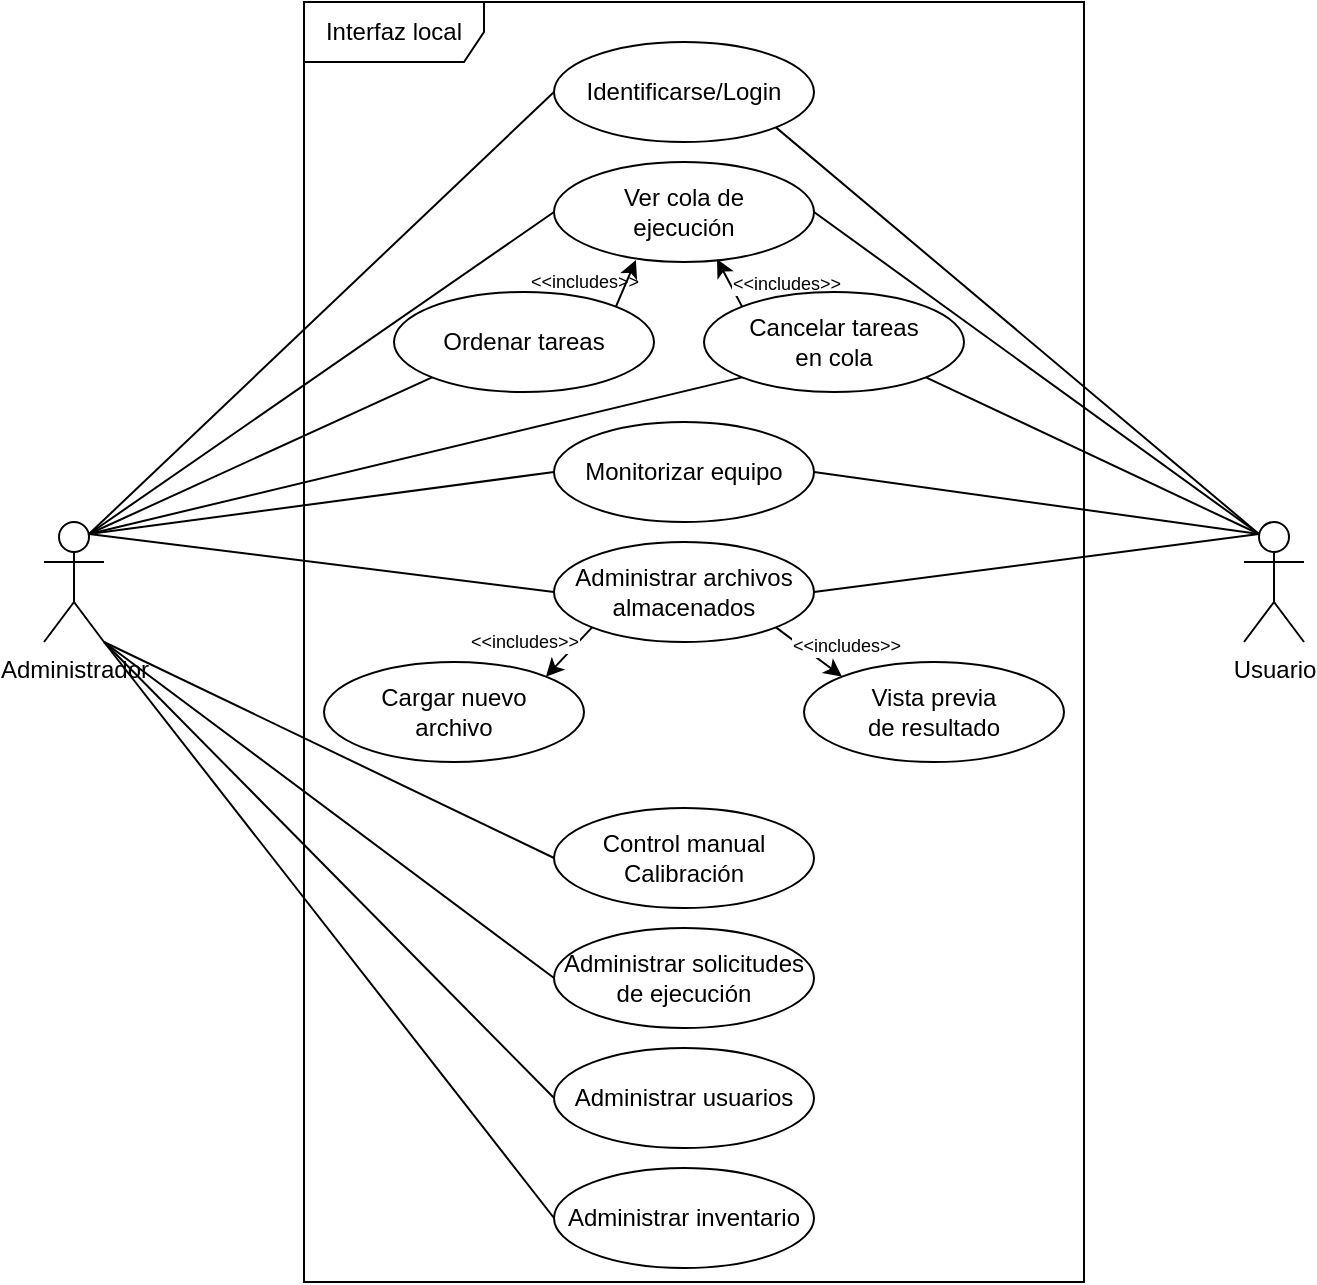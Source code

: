 <mxfile version="21.1.1" type="device">
  <diagram name="Página-1" id="rmCfl0JLRaQk26s9B4fD">
    <mxGraphModel dx="880" dy="462" grid="1" gridSize="10" guides="1" tooltips="1" connect="1" arrows="1" fold="1" page="1" pageScale="1" pageWidth="1169" pageHeight="826" math="0" shadow="0">
      <root>
        <mxCell id="0" />
        <mxCell id="1" parent="0" />
        <mxCell id="yvp51z9Jh3I_EzKP5bKD-22" value="&amp;lt;&amp;lt;includes&amp;gt;&amp;gt;" style="edgeLabel;html=1;align=center;verticalAlign=middle;resizable=0;points=[];fontSize=9;" vertex="1" connectable="0" parent="1">
          <mxGeometry x="430.002" y="180.003" as="geometry" />
        </mxCell>
        <mxCell id="-Jx4wpZNktJ247E23Xo_-13" style="rounded=0;orthogonalLoop=1;jettySize=auto;html=1;exitX=0.75;exitY=0.1;exitDx=0;exitDy=0;exitPerimeter=0;entryX=0;entryY=0.5;entryDx=0;entryDy=0;endArrow=none;endFill=0;" parent="1" source="9z3Kp4e7Dxmu1gcADGb1-1" target="9z3Kp4e7Dxmu1gcADGb1-3" edge="1">
          <mxGeometry relative="1" as="geometry" />
        </mxCell>
        <mxCell id="-Jx4wpZNktJ247E23Xo_-14" style="rounded=0;orthogonalLoop=1;jettySize=auto;html=1;exitX=0.75;exitY=0.1;exitDx=0;exitDy=0;exitPerimeter=0;entryX=0;entryY=0.5;entryDx=0;entryDy=0;endArrow=none;endFill=0;" parent="1" source="9z3Kp4e7Dxmu1gcADGb1-1" target="9z3Kp4e7Dxmu1gcADGb1-9" edge="1">
          <mxGeometry relative="1" as="geometry" />
        </mxCell>
        <mxCell id="-Jx4wpZNktJ247E23Xo_-15" style="rounded=0;orthogonalLoop=1;jettySize=auto;html=1;exitX=0.75;exitY=0.1;exitDx=0;exitDy=0;exitPerimeter=0;entryX=0;entryY=0.5;entryDx=0;entryDy=0;endArrow=none;endFill=0;" parent="1" source="9z3Kp4e7Dxmu1gcADGb1-1" target="9z3Kp4e7Dxmu1gcADGb1-5" edge="1">
          <mxGeometry relative="1" as="geometry" />
        </mxCell>
        <mxCell id="-Jx4wpZNktJ247E23Xo_-16" style="rounded=0;orthogonalLoop=1;jettySize=auto;html=1;exitX=0.75;exitY=0.1;exitDx=0;exitDy=0;exitPerimeter=0;entryX=0;entryY=0.5;entryDx=0;entryDy=0;endArrow=none;endFill=0;" parent="1" source="9z3Kp4e7Dxmu1gcADGb1-1" target="-Jx4wpZNktJ247E23Xo_-1" edge="1">
          <mxGeometry relative="1" as="geometry" />
        </mxCell>
        <mxCell id="-Jx4wpZNktJ247E23Xo_-18" style="rounded=0;orthogonalLoop=1;jettySize=auto;html=1;exitX=1;exitY=1;exitDx=0;exitDy=0;exitPerimeter=0;entryX=0;entryY=0.5;entryDx=0;entryDy=0;endArrow=none;endFill=0;" parent="1" source="9z3Kp4e7Dxmu1gcADGb1-1" target="-Jx4wpZNktJ247E23Xo_-3" edge="1">
          <mxGeometry relative="1" as="geometry" />
        </mxCell>
        <mxCell id="-Jx4wpZNktJ247E23Xo_-19" style="rounded=0;orthogonalLoop=1;jettySize=auto;html=1;exitX=1;exitY=1;exitDx=0;exitDy=0;exitPerimeter=0;entryX=0;entryY=0.5;entryDx=0;entryDy=0;endArrow=none;endFill=0;" parent="1" source="9z3Kp4e7Dxmu1gcADGb1-1" target="-Jx4wpZNktJ247E23Xo_-4" edge="1">
          <mxGeometry relative="1" as="geometry" />
        </mxCell>
        <mxCell id="-Jx4wpZNktJ247E23Xo_-21" style="rounded=0;orthogonalLoop=1;jettySize=auto;html=1;exitX=1;exitY=1;exitDx=0;exitDy=0;exitPerimeter=0;entryX=0;entryY=0.5;entryDx=0;entryDy=0;endArrow=none;endFill=0;" parent="1" source="9z3Kp4e7Dxmu1gcADGb1-1" target="-Jx4wpZNktJ247E23Xo_-5" edge="1">
          <mxGeometry relative="1" as="geometry" />
        </mxCell>
        <mxCell id="-Jx4wpZNktJ247E23Xo_-22" style="rounded=0;orthogonalLoop=1;jettySize=auto;html=1;exitX=1;exitY=1;exitDx=0;exitDy=0;exitPerimeter=0;entryX=0;entryY=0.5;entryDx=0;entryDy=0;endArrow=none;endFill=0;" parent="1" source="9z3Kp4e7Dxmu1gcADGb1-1" target="-Jx4wpZNktJ247E23Xo_-11" edge="1">
          <mxGeometry relative="1" as="geometry" />
        </mxCell>
        <mxCell id="yvp51z9Jh3I_EzKP5bKD-23" style="rounded=0;orthogonalLoop=1;jettySize=auto;html=1;exitX=0.75;exitY=0.1;exitDx=0;exitDy=0;exitPerimeter=0;entryX=0;entryY=1;entryDx=0;entryDy=0;endArrow=none;endFill=0;" edge="1" parent="1" source="9z3Kp4e7Dxmu1gcADGb1-1" target="yvp51z9Jh3I_EzKP5bKD-18">
          <mxGeometry relative="1" as="geometry" />
        </mxCell>
        <mxCell id="yvp51z9Jh3I_EzKP5bKD-25" style="rounded=0;orthogonalLoop=1;jettySize=auto;html=1;exitX=0.75;exitY=0.1;exitDx=0;exitDy=0;exitPerimeter=0;entryX=0;entryY=1;entryDx=0;entryDy=0;endArrow=none;endFill=0;" edge="1" parent="1" source="9z3Kp4e7Dxmu1gcADGb1-1" target="yvp51z9Jh3I_EzKP5bKD-19">
          <mxGeometry relative="1" as="geometry" />
        </mxCell>
        <mxCell id="9z3Kp4e7Dxmu1gcADGb1-1" value="Administrador" style="shape=umlActor;verticalLabelPosition=bottom;verticalAlign=top;html=1;" parent="1" vertex="1">
          <mxGeometry x="160" y="300" width="30" height="60" as="geometry" />
        </mxCell>
        <mxCell id="9z3Kp4e7Dxmu1gcADGb1-2" value="Interfaz local" style="shape=umlFrame;whiteSpace=wrap;html=1;pointerEvents=0;width=90;height=30;" parent="1" vertex="1">
          <mxGeometry x="290" y="40" width="390" height="640" as="geometry" />
        </mxCell>
        <mxCell id="9z3Kp4e7Dxmu1gcADGb1-3" value="Identificarse/Login" style="ellipse;whiteSpace=wrap;html=1;" parent="1" vertex="1">
          <mxGeometry x="415" y="60" width="130" height="50" as="geometry" />
        </mxCell>
        <mxCell id="9z3Kp4e7Dxmu1gcADGb1-5" value="Ver cola de&lt;br&gt;ejecución" style="ellipse;whiteSpace=wrap;html=1;" parent="1" vertex="1">
          <mxGeometry x="415" y="120" width="130" height="50" as="geometry" />
        </mxCell>
        <mxCell id="9z3Kp4e7Dxmu1gcADGb1-9" value="Monitorizar equipo" style="ellipse;whiteSpace=wrap;html=1;" parent="1" vertex="1">
          <mxGeometry x="415" y="250" width="130" height="50" as="geometry" />
        </mxCell>
        <mxCell id="yvp51z9Jh3I_EzKP5bKD-15" style="rounded=0;orthogonalLoop=1;jettySize=auto;html=1;exitX=0;exitY=1;exitDx=0;exitDy=0;entryX=1;entryY=0;entryDx=0;entryDy=0;endArrow=classic;endFill=1;" edge="1" parent="1" source="-Jx4wpZNktJ247E23Xo_-1" target="-Jx4wpZNktJ247E23Xo_-2">
          <mxGeometry relative="1" as="geometry" />
        </mxCell>
        <mxCell id="-Jx4wpZNktJ247E23Xo_-1" value="Administrar archivos almacenados" style="ellipse;whiteSpace=wrap;html=1;" parent="1" vertex="1">
          <mxGeometry x="415" y="310" width="130" height="50" as="geometry" />
        </mxCell>
        <mxCell id="-Jx4wpZNktJ247E23Xo_-2" value="Cargar nuevo&lt;br&gt;archivo" style="ellipse;whiteSpace=wrap;html=1;" parent="1" vertex="1">
          <mxGeometry x="300" y="370" width="130" height="50" as="geometry" />
        </mxCell>
        <mxCell id="-Jx4wpZNktJ247E23Xo_-3" value="Control manual&lt;br&gt;Calibración" style="ellipse;whiteSpace=wrap;html=1;" parent="1" vertex="1">
          <mxGeometry x="415" y="443" width="130" height="50" as="geometry" />
        </mxCell>
        <mxCell id="-Jx4wpZNktJ247E23Xo_-4" value="Administrar solicitudes&lt;br&gt;de ejecución" style="ellipse;whiteSpace=wrap;html=1;" parent="1" vertex="1">
          <mxGeometry x="415" y="503" width="130" height="50" as="geometry" />
        </mxCell>
        <mxCell id="-Jx4wpZNktJ247E23Xo_-5" value="Administrar usuarios" style="ellipse;whiteSpace=wrap;html=1;" parent="1" vertex="1">
          <mxGeometry x="415" y="563" width="130" height="50" as="geometry" />
        </mxCell>
        <mxCell id="-Jx4wpZNktJ247E23Xo_-6" value="Vista previa&lt;br&gt;de resultado" style="ellipse;whiteSpace=wrap;html=1;" parent="1" vertex="1">
          <mxGeometry x="540" y="370" width="130" height="50" as="geometry" />
        </mxCell>
        <mxCell id="-Jx4wpZNktJ247E23Xo_-9" style="rounded=0;orthogonalLoop=1;jettySize=auto;html=1;exitX=1;exitY=1;exitDx=0;exitDy=0;entryX=0;entryY=0;entryDx=0;entryDy=0;" parent="1" source="-Jx4wpZNktJ247E23Xo_-1" target="-Jx4wpZNktJ247E23Xo_-6" edge="1">
          <mxGeometry relative="1" as="geometry">
            <mxPoint x="550" y="370" as="sourcePoint" />
            <mxPoint x="670" y="370" as="targetPoint" />
          </mxGeometry>
        </mxCell>
        <mxCell id="-Jx4wpZNktJ247E23Xo_-10" value="&lt;font style=&quot;font-size: 9px;&quot;&gt;&amp;lt;&amp;lt;includes&amp;gt;&amp;gt;&lt;/font&gt;" style="edgeLabel;html=1;align=center;verticalAlign=middle;resizable=0;points=[];" parent="-Jx4wpZNktJ247E23Xo_-9" vertex="1" connectable="0">
          <mxGeometry x="0.167" y="2" relative="1" as="geometry">
            <mxPoint x="14" y="-5" as="offset" />
          </mxGeometry>
        </mxCell>
        <mxCell id="-Jx4wpZNktJ247E23Xo_-11" value="Administrar inventario" style="ellipse;whiteSpace=wrap;html=1;" parent="1" vertex="1">
          <mxGeometry x="415" y="623" width="130" height="50" as="geometry" />
        </mxCell>
        <mxCell id="5" style="edgeStyle=none;html=1;exitX=0.25;exitY=0.1;exitDx=0;exitDy=0;exitPerimeter=0;entryX=1;entryY=0.5;entryDx=0;entryDy=0;endArrow=none;endFill=0;" parent="1" source="2" target="-Jx4wpZNktJ247E23Xo_-1" edge="1">
          <mxGeometry relative="1" as="geometry" />
        </mxCell>
        <mxCell id="10" style="edgeStyle=none;html=1;exitX=0.25;exitY=0.1;exitDx=0;exitDy=0;exitPerimeter=0;entryX=1;entryY=0.5;entryDx=0;entryDy=0;endArrow=none;endFill=0;" parent="1" source="2" target="9z3Kp4e7Dxmu1gcADGb1-9" edge="1">
          <mxGeometry relative="1" as="geometry" />
        </mxCell>
        <mxCell id="11" style="edgeStyle=none;html=1;exitX=0.25;exitY=0.1;exitDx=0;exitDy=0;exitPerimeter=0;entryX=1;entryY=0.5;entryDx=0;entryDy=0;endArrow=none;endFill=0;" parent="1" source="2" target="9z3Kp4e7Dxmu1gcADGb1-5" edge="1">
          <mxGeometry relative="1" as="geometry" />
        </mxCell>
        <mxCell id="12" style="edgeStyle=none;html=1;exitX=0.25;exitY=0.1;exitDx=0;exitDy=0;exitPerimeter=0;entryX=1;entryY=1;entryDx=0;entryDy=0;endArrow=none;endFill=0;" parent="1" source="2" target="9z3Kp4e7Dxmu1gcADGb1-3" edge="1">
          <mxGeometry relative="1" as="geometry" />
        </mxCell>
        <mxCell id="yvp51z9Jh3I_EzKP5bKD-24" style="rounded=0;orthogonalLoop=1;jettySize=auto;html=1;exitX=0.25;exitY=0.1;exitDx=0;exitDy=0;exitPerimeter=0;entryX=1;entryY=1;entryDx=0;entryDy=0;endArrow=none;endFill=0;" edge="1" parent="1" source="2" target="yvp51z9Jh3I_EzKP5bKD-19">
          <mxGeometry relative="1" as="geometry" />
        </mxCell>
        <mxCell id="2" value="Usuario" style="shape=umlActor;verticalLabelPosition=bottom;verticalAlign=top;html=1;" parent="1" vertex="1">
          <mxGeometry x="760" y="300" width="30" height="60" as="geometry" />
        </mxCell>
        <mxCell id="yvp51z9Jh3I_EzKP5bKD-16" value="&amp;lt;&amp;lt;includes&amp;gt;&amp;gt;" style="edgeLabel;html=1;align=center;verticalAlign=middle;resizable=0;points=[];fontSize=9;" vertex="1" connectable="0" parent="1">
          <mxGeometry x="400.002" y="360.003" as="geometry" />
        </mxCell>
        <mxCell id="yvp51z9Jh3I_EzKP5bKD-17" style="rounded=0;orthogonalLoop=1;jettySize=auto;html=1;exitX=1;exitY=0;exitDx=0;exitDy=0;entryX=0.315;entryY=0.98;entryDx=0;entryDy=0;endArrow=classic;endFill=1;entryPerimeter=0;" edge="1" parent="1" target="9z3Kp4e7Dxmu1gcADGb1-5" source="yvp51z9Jh3I_EzKP5bKD-18">
          <mxGeometry relative="1" as="geometry">
            <mxPoint x="434" y="163" as="targetPoint" />
          </mxGeometry>
        </mxCell>
        <mxCell id="yvp51z9Jh3I_EzKP5bKD-18" value="Ordenar tareas" style="ellipse;whiteSpace=wrap;html=1;" vertex="1" parent="1">
          <mxGeometry x="335" y="185" width="130" height="50" as="geometry" />
        </mxCell>
        <mxCell id="yvp51z9Jh3I_EzKP5bKD-20" style="rounded=0;orthogonalLoop=1;jettySize=auto;html=1;exitX=0;exitY=0;exitDx=0;exitDy=0;entryX=0.627;entryY=0.972;entryDx=0;entryDy=0;entryPerimeter=0;" edge="1" parent="1" target="9z3Kp4e7Dxmu1gcADGb1-5" source="yvp51z9Jh3I_EzKP5bKD-19">
          <mxGeometry relative="1" as="geometry">
            <mxPoint x="509.038" y="190.342" as="sourcePoint" />
            <mxPoint x="495.34" y="169.67" as="targetPoint" />
          </mxGeometry>
        </mxCell>
        <mxCell id="yvp51z9Jh3I_EzKP5bKD-21" value="&amp;lt;&amp;lt;includes&amp;gt;&amp;gt;" style="edgeLabel;html=1;align=center;verticalAlign=middle;resizable=0;points=[];fontSize=9;" vertex="1" connectable="0" parent="yvp51z9Jh3I_EzKP5bKD-20">
          <mxGeometry x="0.167" y="2" relative="1" as="geometry">
            <mxPoint x="31" y="1" as="offset" />
          </mxGeometry>
        </mxCell>
        <mxCell id="yvp51z9Jh3I_EzKP5bKD-19" value="Cancelar tareas&lt;br&gt;en cola" style="ellipse;whiteSpace=wrap;html=1;" vertex="1" parent="1">
          <mxGeometry x="490" y="185" width="130" height="50" as="geometry" />
        </mxCell>
      </root>
    </mxGraphModel>
  </diagram>
</mxfile>
